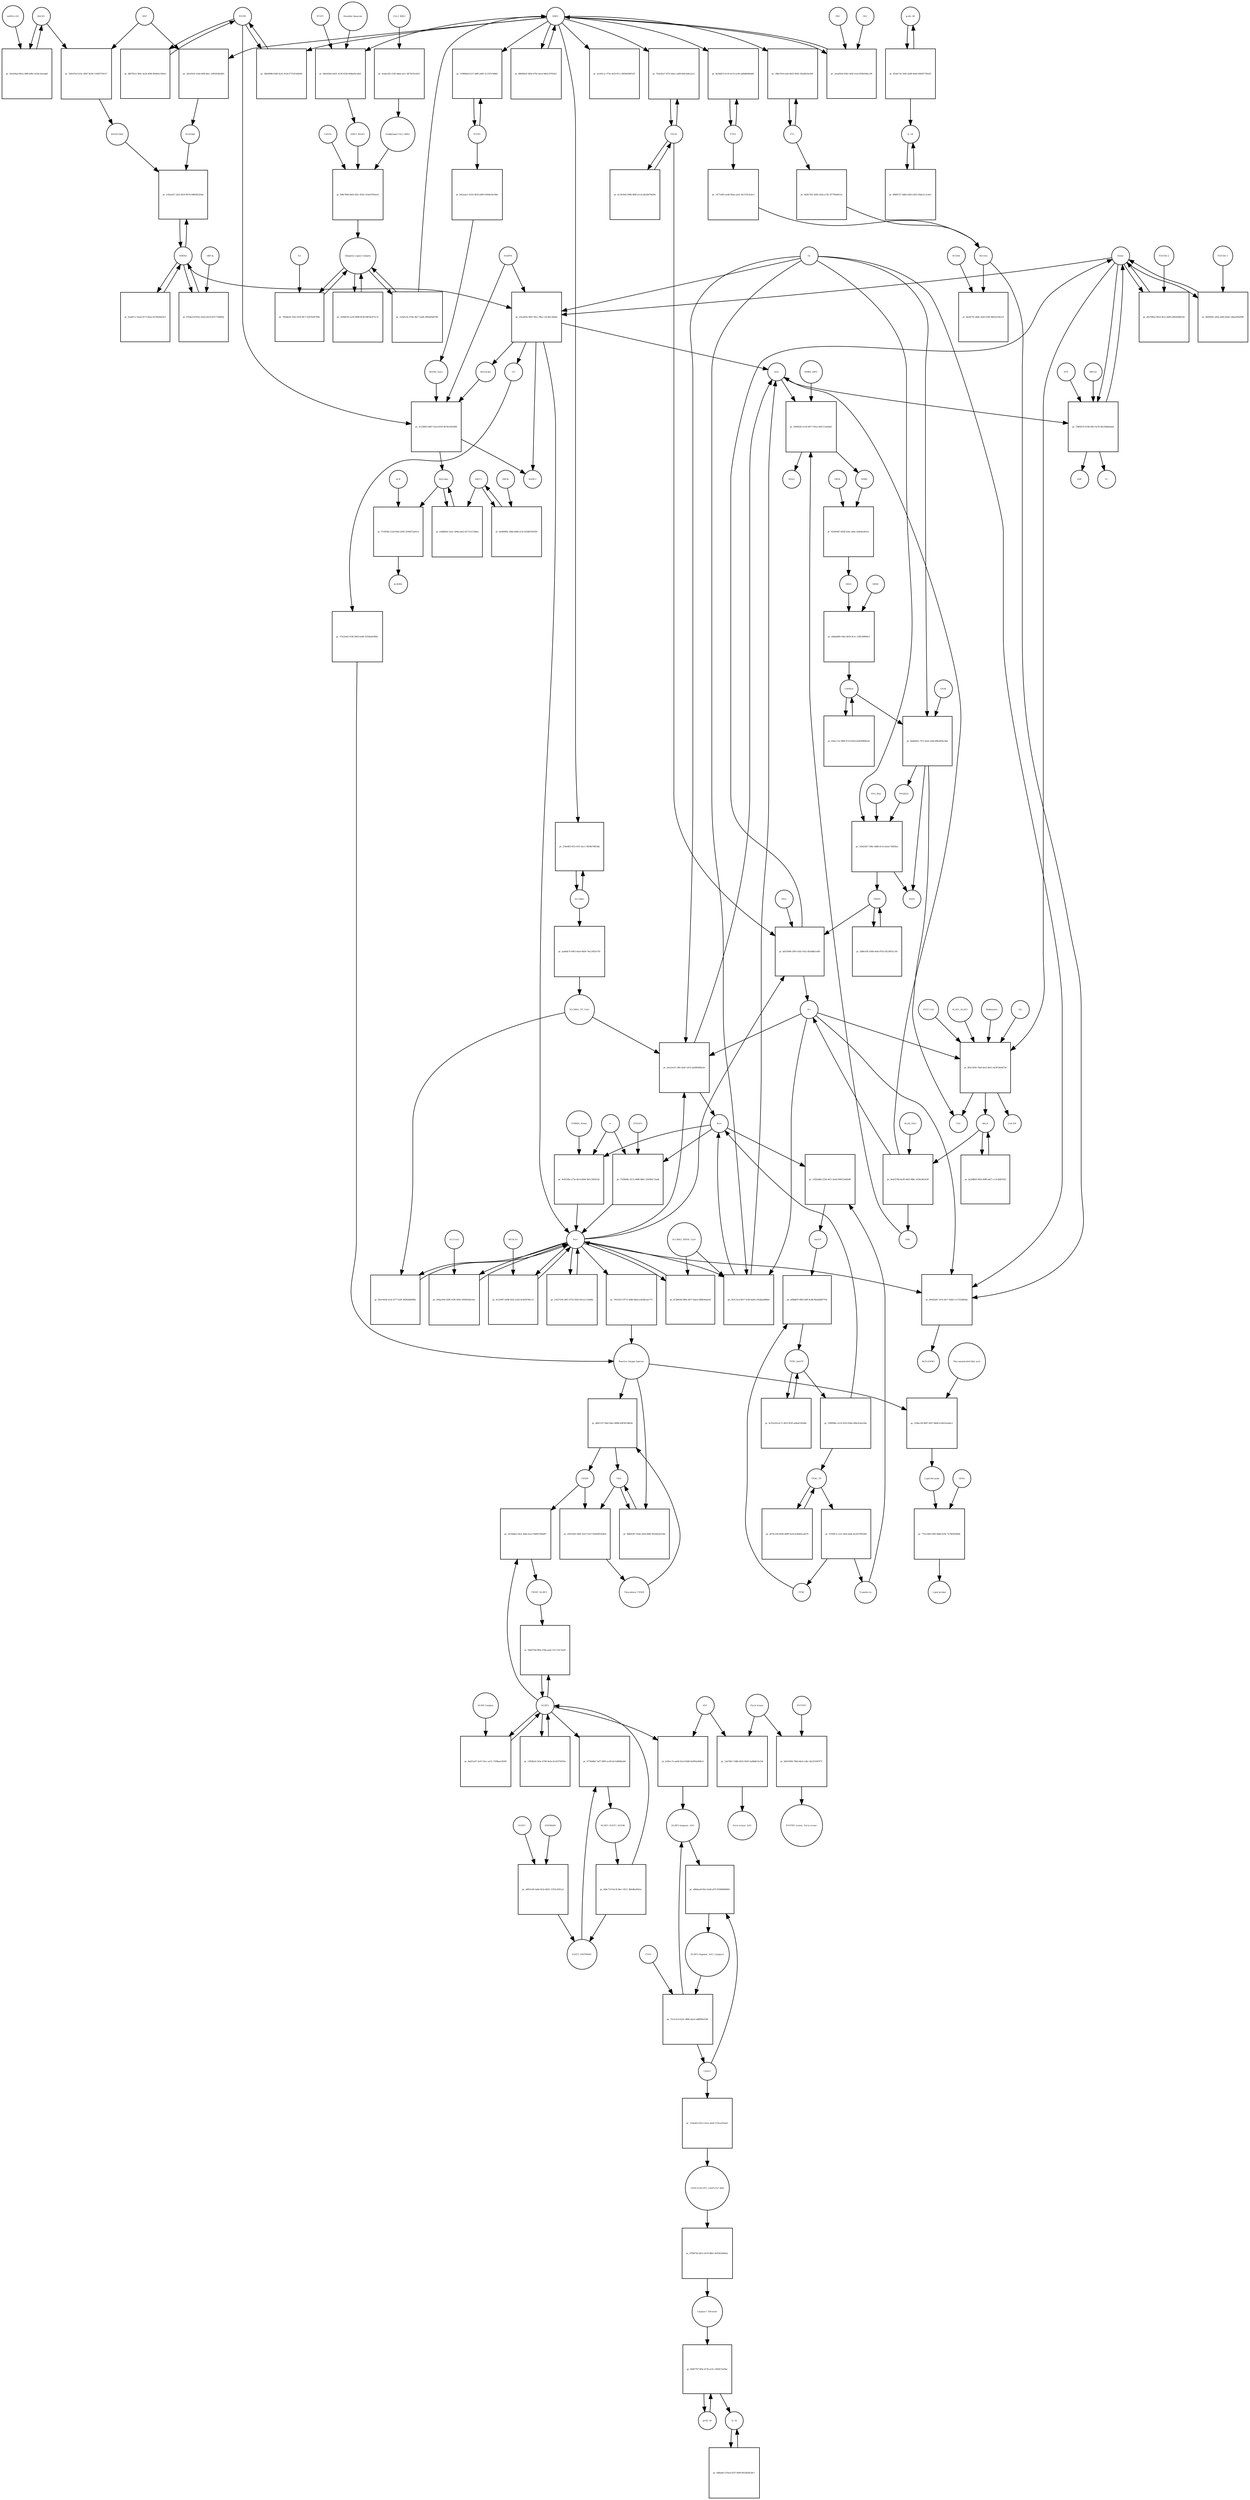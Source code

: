 strict digraph  {
Heme [annotation="urn_miriam_obo.chebi_CHEBI%3A30413", bipartite=0, cls="simple chemical", fontsize=4, label=Heme, shape=circle];
"pr_e5a2fe6a-9947-40cc-96ac-c6c401cdfdeb" [annotation="", bipartite=1, cls=process, fontsize=4, label="pr_e5a2fe6a-9947-40cc-96ac-c6c401cdfdeb", shape=square];
Biliverdin [annotation="urn_miriam_obo.chebi_CHEBI%3A17033", bipartite=0, cls="simple chemical", fontsize=4, label=Biliverdin, shape=circle];
HMOX1 [annotation="", bipartite=0, cls=macromolecule, fontsize=4, label=HMOX1, shape=circle];
O2 [annotation="urn_miriam_obo.chebi_CHEBI%3A15379", bipartite=0, cls="simple chemical", fontsize=4, label=O2, shape=circle];
NADPH [annotation="urn_miriam_obo.chebi_CHEBI%3A16474", bipartite=0, cls="simple chemical", fontsize=4, label=NADPH, shape=circle];
H2O [annotation="urn_miriam_obo.chebi_CHEBI%3A15377", bipartite=0, cls="simple chemical", fontsize=4, label=H2O, shape=circle];
"Fe2+" [annotation="urn_miriam_obo.chebi_CHEBI%3A29033", bipartite=0, cls="simple chemical", fontsize=4, label="Fe2+", shape=circle];
"NADP+" [annotation="urn_miriam_obo.chebi_CHEBI%3A18009", bipartite=0, cls="simple chemical", fontsize=4, label="NADP+", shape=circle];
CO [annotation="urn_miriam_obo.chebi_CHEBI%3A17245", bipartite=0, cls="simple chemical", fontsize=4, label=CO, shape=circle];
"pr_d5e7982a-49c6-4fce-ab90-e84e449fdc05" [annotation="", bipartite=1, cls=process, fontsize=4, label="pr_d5e7982a-49c6-4fce-ab90-e84e449fdc05", shape=square];
"FLVCR1-2" [annotation=urn_miriam_uniprot_Q9Y5Y0, bipartite=0, cls=macromolecule, fontsize=4, label="FLVCR1-2", shape=circle];
"pr_5ce3f803-0b67-43cb-833f-d67de3505d09" [annotation="", bipartite=1, cls=process, fontsize=4, label="pr_5ce3f803-0b67-43cb-833f-d67de3505d09", shape=square];
Bilirubin [annotation="urn_miriam_obo.chebi_CHEBI%3A16990", bipartite=0, cls="simple chemical", fontsize=4, label=Bilirubin, shape=circle];
BLVRB [annotation=urn_miriam_uniprot_P30043, bipartite=0, cls=macromolecule, fontsize=4, label=BLVRB, shape=circle];
"BLVRA_Zn2+" [annotation="urn_miriam_obo.chebi_CHEBI%3A29805|urn_miriam_uniprot_P53004", bipartite=0, cls=complex, fontsize=4, label="BLVRA_Zn2+", shape=circle];
"pr_b3bb664c-6e2c-494b-a6e2-8277a51148ad" [annotation="", bipartite=1, cls=process, fontsize=4, label="pr_b3bb664c-6e2c-494b-a6e2-8277a51148ad", shape=square];
ABCC1 [annotation="", bipartite=0, cls=macromolecule, fontsize=4, label=ABCC1, shape=circle];
"pr_f7c0f56b-122d-49af-a993-529d472e65cd" [annotation="", bipartite=1, cls=process, fontsize=4, label="pr_f7c0f56b-122d-49af-a993-529d472e65cd", shape=square];
ALB [annotation=urn_miriam_uniprot_P02768, bipartite=0, cls=macromolecule, fontsize=4, label=ALB, shape=circle];
"ALB/BIL" [annotation="urn_miriam_uniprot_P02768|urn_miriam_obo.chebi_CHEBI%3A16990", bipartite=0, cls=complex, fontsize=4, label="ALB/BIL", shape=circle];
NRF2 [annotation="", bipartite=0, cls=macromolecule, fontsize=4, label=NRF2, shape=circle];
"pr_3dcd1fe9-1e9d-469f-9dcc-2093454fe483" [annotation="", bipartite=1, cls=process, fontsize=4, label="pr_3dcd1fe9-1e9d-469f-9dcc-2093454fe483", shape=square];
MAF [annotation=urn_miriam_uniprot_O75444, bipartite=0, cls=macromolecule, fontsize=4, label=MAF, shape=circle];
"Nrf2/Maf" [annotation="", bipartite=0, cls=complex, fontsize=4, label="Nrf2/Maf", shape=circle];
"pr_7a6547a6-a52c-4847-8c90-114f957547e7" [annotation="", bipartite=1, cls=process, fontsize=4, label="pr_7a6547a6-a52c-4847-8c90-114f957547e7", shape=square];
BACH1 [annotation=urn_miriam_uniprot_O14867, bipartite=0, cls=macromolecule, fontsize=4, label=BACH1, shape=circle];
"BACH1/Maf" [annotation="", bipartite=0, cls=complex, fontsize=4, label="BACH1/Maf", shape=circle];
"pr_50cb26ad-801a-49f6-b9fe-4234c5aeaab8" [annotation="", bipartite=1, cls=process, fontsize=4, label="pr_50cb26ad-801a-49f6-b9fe-4234c5aeaab8", shape=square];
"miRNA-155" [annotation=urn_miriam_ncbigene_406947, bipartite=0, cls="nucleic acid feature", fontsize=4, label="miRNA-155", shape=circle];
"pr_e16ee037-2ef3-4419-8974-fd893b52fafe" [annotation="", bipartite=1, cls=process, fontsize=4, label="pr_e16ee037-2ef3-4419-8974-fd893b52fafe", shape=square];
PRIN9 [annotation="urn_miriam_obo.chebi_CHEBI%3A15430", bipartite=0, cls="simple chemical", fontsize=4, label=PRIN9, shape=circle];
"pr_bd1f3d9b-2093-42d1-81fa-df24dbb1a4f0" [annotation="", bipartite=1, cls=process, fontsize=4, label="pr_bd1f3d9b-2093-42d1-81fa-df24dbb1a4f0", shape=square];
FECH [annotation=urn_miriam_uniprot_P22830, bipartite=0, cls=macromolecule, fontsize=4, label=FECH, shape=circle];
"Pb2+" [annotation="urn_miriam_obo.chebi_CHEBI%3A27889", bipartite=0, cls="simple chemical", fontsize=4, label="Pb2+", shape=circle];
"H+" [annotation="urn_miriam_obo.chebi_CHEBI%3A15378", bipartite=0, cls="simple chemical", fontsize=4, label="H+", shape=circle];
"SUCC-CoA" [annotation="urn_miriam_obo.chebi_CHEBI%3A57292", bipartite=0, cls="simple chemical", fontsize=4, label="SUCC-CoA", shape=circle];
"pr_802c5450-70a8-4ee5-bb11-de307dedd75d" [annotation="", bipartite=1, cls=process, fontsize=4, label="pr_802c5450-70a8-4ee5-bb11-de307dedd75d", shape=square];
dALA [annotation="urn_miriam_obo.chebi_CHEBI%3A356416", bipartite=0, cls="simple chemical", fontsize=4, label=dALA, shape=circle];
ALAS1_ALAS2 [annotation="urn_miriam_uniprot_P13196|urn_miriam_uniprot_P22557", bipartite=0, cls=complex, fontsize=4, label=ALAS1_ALAS2, shape=circle];
Panhematin [annotation="urn_miriam_obo.chebi_CHEBI%3A50385", bipartite=0, cls="simple chemical", fontsize=4, label=Panhematin, shape=circle];
Gly [annotation="urn_miriam_obo.chebi_CHEBI%3A57305", bipartite=0, cls="simple chemical", fontsize=4, label=Gly, shape=circle];
"CoA-SH" [annotation="urn_miriam_obo.chebi_CHEBI%3A15346", bipartite=0, cls="simple chemical", fontsize=4, label="CoA-SH", shape=circle];
CO2 [annotation="urn_miriam_obo.chebi_CHEBI%3A16526", bipartite=0, cls="simple chemical", fontsize=4, label=CO2, shape=circle];
"pr_68ed320e-b431-4139-923d-f446ef0ca6e5" [annotation="", bipartite=1, cls=process, fontsize=4, label="pr_68ed320e-b431-4139-923d-f446ef0ca6e5", shape=square];
KEAP1 [annotation=urn_miriam_uniprot_Q14145, bipartite=0, cls=macromolecule, fontsize=4, label=KEAP1, shape=circle];
NRF2_KEAP1 [annotation="urn_miriam_uniprot_Q14145|urn_miriam_uniprot_Q16236", bipartite=0, cls=complex, fontsize=4, label=NRF2_KEAP1, shape=circle];
"Dimethly fumarate" [annotation="urn_miriam_obo.chebi_CHEBI%3A76004", bipartite=0, cls="simple chemical", fontsize=4, label="Dimethly fumarate", shape=circle];
"Ubiquitin Ligase Complex" [annotation="urn_miriam_uniprot_Q14145|urn_miriam_uniprot_Q15843|urn_miriam_uniprot_Q13618|urn_miriam_uniprot_P62877|urn_miriam_uniprot_Q16236|urn_miriam_uniprot_P0CG48|urn_miriam_pubmed_19940261|urn_miriam_interpro_IPR000608", bipartite=0, cls=complex, fontsize=4, label="Ubiquitin Ligase Complex", shape=circle];
"pr_393bb765-acf9-4698-8238-fd878c873c7e" [annotation="", bipartite=1, cls=process, fontsize=4, label="pr_393bb765-acf9-4698-8238-fd878c873c7e", shape=square];
"pr_6e42578d-6a38-4402-98bc-ef24e38cfa59" [annotation="", bipartite=1, cls=process, fontsize=4, label="pr_6e42578d-6a38-4402-98bc-ef24e38cfa59", shape=square];
PBG [annotation="urn_miriam_obo.chebi_CHEBI%3A58126", bipartite=0, cls="simple chemical", fontsize=4, label=PBG, shape=circle];
"ALAD_Zn2+" [annotation="urn_miriam_uniprot_P13716|urn_miriam_obo.chebi_CHEBI%3A29105", bipartite=0, cls=complex, fontsize=4, label="ALAD_Zn2+", shape=circle];
"pr_35f602d5-a120-4677-941a-0a91114e4da5" [annotation="", bipartite=1, cls=process, fontsize=4, label="pr_35f602d5-a120-4677-941a-0a91114e4da5", shape=square];
HMBL [annotation="urn_miriam_obo.chebi_CHEBI%3A57845", bipartite=0, cls="simple chemical", fontsize=4, label=HMBL, shape=circle];
HMBS_DIPY [annotation="urn_miriam_obo.chebi_CHEBI%3A36319|urn_miriam_uniprot_P08397", bipartite=0, cls=complex, fontsize=4, label=HMBS_DIPY, shape=circle];
"NH4+" [annotation="urn_miriam_obo.chebi_CHEBI%3A28938", bipartite=0, cls="simple chemical", fontsize=4, label="NH4+", shape=circle];
"pr_022844d7-b83b-424c-abbc-fa06afa45e2c" [annotation="", bipartite=1, cls=process, fontsize=4, label="pr_022844d7-b83b-424c-abbc-fa06afa45e2c", shape=square];
URO3 [annotation="urn_miriam_obo.chebi_CHEBI%3A15437", bipartite=0, cls="simple chemical", fontsize=4, label=URO3, shape=circle];
UROS [annotation=urn_miriam_uniprot_P10746, bipartite=0, cls=macromolecule, fontsize=4, label=UROS, shape=circle];
"pr_a8dadd99-c60a-4618-9c2c-1285189600c1" [annotation="", bipartite=1, cls=process, fontsize=4, label="pr_a8dadd99-c60a-4618-9c2c-1285189600c1", shape=square];
COPRO3 [annotation="urn_miriam_obo.chebi_CHEBI%3A15439", bipartite=0, cls="simple chemical", fontsize=4, label=COPRO3, shape=circle];
UROD [annotation=urn_miriam_uniprot_P06132, bipartite=0, cls=macromolecule, fontsize=4, label=UROD, shape=circle];
"pr_0adb49ac-7f12-4e5f-a3d4-d0824f0ac8da" [annotation="", bipartite=1, cls=process, fontsize=4, label="pr_0adb49ac-7f12-4e5f-a3d4-d0824f0ac8da", shape=square];
PPGEN9 [annotation="urn_miriam_obo.chebi_CHEBI%3A15435", bipartite=0, cls="simple chemical", fontsize=4, label=PPGEN9, shape=circle];
CPOX [annotation=urn_miriam_uniprot_P36551, bipartite=0, cls=macromolecule, fontsize=4, label=CPOX, shape=circle];
H2O2 [annotation="urn_miriam_obo.chebi_CHEBI%3A16240", bipartite=0, cls="simple chemical", fontsize=4, label=H2O2, shape=circle];
"pr_31bd32b7-34bc-4d6b-9ce5-ba5ec7b856a5" [annotation="", bipartite=1, cls=process, fontsize=4, label="pr_31bd32b7-34bc-4d6b-9ce5-ba5ec7b856a5", shape=square];
PPO_FAD [annotation="urn_miriam_obo.chebi_CHEBI%3A16238|urn_miriam_uniprot_P50336", bipartite=0, cls=complex, fontsize=4, label=PPO_FAD, shape=circle];
"pr_8864963f-285b-479e-a6cd-4662c9793d11" [annotation="", bipartite=1, cls=process, fontsize=4, label="pr_8864963f-285b-479e-a6cd-4662c9793d11", shape=square];
"pr_be2d8fd3-9fe8-4089-b427-cc312b601f2f" [annotation="", bipartite=1, cls="uncertain process", fontsize=4, label="pr_be2d8fd3-9fe8-4089-b427-cc312b601f2f", shape=square];
"pr_b2bcc11e-9bf9-471d-82e9-6e494988423e" [annotation="", bipartite=1, cls="uncertain process", fontsize=4, label="pr_b2bcc11e-9bf9-471d-82e9-6e494988423e", shape=square];
"pr_3846c85f-0368-4e9e-87b2-fd129f52c185" [annotation="", bipartite=1, cls="uncertain process", fontsize=4, label="pr_3846c85f-0368-4e9e-87b2-fd129f52c185", shape=square];
"Poly-unsaturated fatty acid" [annotation="urn_miriam_obo.chebi_CHEBI%3A26208", bipartite=0, cls="simple chemical", fontsize=4, label="Poly-unsaturated fatty acid", shape=circle];
"pr_314bcc8f-0b97-4957-8b06-e32d31eedec2" [annotation="", bipartite=1, cls=process, fontsize=4, label="pr_314bcc8f-0b97-4957-8b06-e32d31eedec2", shape=square];
"Lipid Peroxide" [annotation="urn_miriam_obo.chebi_CHEBI%3A61051", bipartite=0, cls="simple chemical", fontsize=4, label="Lipid Peroxide", shape=circle];
"Reactive Oxygen Species" [annotation="urn_miriam_obo.chebi_CHEBI%3A26523", bipartite=0, cls="simple chemical", fontsize=4, label="Reactive Oxygen Species", shape=circle];
"pr_00e65a87-197a-4fc7-92b0-11172536b5ba" [annotation="", bipartite=1, cls=process, fontsize=4, label="pr_00e65a87-197a-4fc7-92b0-11172536b5ba", shape=square];
"Fe(3+)O(OH)" [annotation="urn_miriam_obo.chebi_CHEBI%3A78619", bipartite=0, cls="simple chemical", fontsize=4, label="Fe(3+)O(OH)", shape=circle];
Ferritin [annotation=urn_miriam_uniprot_P02794, bipartite=0, cls=complex, fontsize=4, label=Ferritin, shape=circle];
"pr_60ce563d-a13e-4777-b1ff-465826d9df0a" [annotation="", bipartite=1, cls=process, fontsize=4, label="pr_60ce563d-a13e-4777-b1ff-465826d9df0a", shape=square];
"SLC40A1_CP_Cu2+" [annotation="urn_miriam_uniprot_P00450|urn_miriam_uniprot_Q9NP59|urn_miriam_obo.chebi_CHEBI%3A29036", bipartite=0, cls=complex, fontsize=4, label="SLC40A1_CP_Cu2+", shape=circle];
"pr_ebca5e31-19fe-4a81-a915-da58f0d4bc6e" [annotation="", bipartite=1, cls=process, fontsize=4, label="pr_ebca5e31-19fe-4a81-a915-da58f0d4bc6e", shape=square];
"Fe3+" [annotation="urn_miriam_obo.chebi_CHEBI%3A29034", bipartite=0, cls="simple chemical", fontsize=4, label="Fe3+", shape=circle];
SLC40A1 [annotation=urn_miriam_ncbigene_30061, bipartite=0, cls="nucleic acid feature", fontsize=4, label=SLC40A1, shape=circle];
"pr_254e6ff2-ff23-41f1-bec1-9454b74f63dd" [annotation="", bipartite=1, cls=process, fontsize=4, label="pr_254e6ff2-ff23-41f1-bec1-9454b74f63dd", shape=square];
FTH1 [annotation=urn_miriam_ncbigene_2495, bipartite=0, cls="nucleic acid feature", fontsize=4, label=FTH1, shape=circle];
"pr_8a584f22-b116-4c53-ac84-a46b8b48ab85" [annotation="", bipartite=1, cls=process, fontsize=4, label="pr_8a584f22-b116-4c53-ac84-a46b8b48ab85", shape=square];
FTL [annotation=urn_miriam_ncbigene_2512, bipartite=0, cls="nucleic acid feature", fontsize=4, label=FTL, shape=circle];
"pr_39be7fe6-eebf-4b25-8382-50ad5b1bcd01" [annotation="", bipartite=1, cls=process, fontsize=4, label="pr_39be7fe6-eebf-4b25-8382-50ad5b1bcd01", shape=square];
"pr_1477e405-ae46-40aa-aa41-9e1376c4cbc3" [annotation="", bipartite=1, cls=process, fontsize=4, label="pr_1477e405-ae46-40aa-aa41-9e1376c4cbc3", shape=square];
"pr_6b5b7391-d285-41ba-a7d2-2f7709af613a" [annotation="", bipartite=1, cls=process, fontsize=4, label="pr_6b5b7391-d285-41ba-a7d2-2f7709af613a", shape=square];
"pr_7b5e42e7-8755-4da1-a268-b0fe3a8ca2c5" [annotation="", bipartite=1, cls=process, fontsize=4, label="pr_7b5e42e7-8755-4da1-a268-b0fe3a8ca2c5", shape=square];
"pr_6c19c9e8-5086-486f-a1cd-a8e3b070d2f4" [annotation="", bipartite=1, cls=process, fontsize=4, label="pr_6c19c9e8-5086-486f-a1cd-a8e3b070d2f4", shape=square];
"pr_feadf11c-0aad-4173-9aea-0e70b3def3e3" [annotation="", bipartite=1, cls=process, fontsize=4, label="pr_feadf11c-0aad-4173-9aea-0e70b3def3e3", shape=square];
BLVRA [annotation=urn_miriam_ncbigene_644, bipartite=0, cls="nucleic acid feature", fontsize=4, label=BLVRA, shape=circle];
"pr_319f86a8-b127-4d9f-a805-2113f7e54862" [annotation="", bipartite=1, cls=process, fontsize=4, label="pr_319f86a8-b127-4d9f-a805-2113f7e54862", shape=square];
"pr_3f6a6998-6366-4cd1-91e6-f737d15d0e40" [annotation="", bipartite=1, cls=process, fontsize=4, label="pr_3f6a6998-6366-4cd1-91e6-f737d15d0e40", shape=square];
"pr_d897f2e3-5b9c-4e24-838f-f964b5c59eed" [annotation="", bipartite=1, cls=process, fontsize=4, label="pr_d897f2e3-5b9c-4e24-838f-f964b5c59eed", shape=square];
"pr_b02aaac1-6516-4633-b0f9-03944c9e188e" [annotation="", bipartite=1, cls=process, fontsize=4, label="pr_b02aaac1-6516-4633-b0f9-03944c9e188e", shape=square];
"pr_aabdde7f-6463-4ee4-8d58-74a12855e705" [annotation="", bipartite=1, cls=process, fontsize=4, label="pr_aabdde7f-6463-4ee4-8d58-74a12855e705", shape=square];
"pr_bb35f75c-b68c-4a65-b3f0-98a0523dce1f" [annotation="", bipartite=1, cls=process, fontsize=4, label="pr_bb35f75c-b68c-4a65-b3f0-98a0523dce1f", shape=square];
NCOA4 [annotation=urn_miriam_uniprot_Q13772, bipartite=0, cls=macromolecule, fontsize=4, label=NCOA4, shape=circle];
"pr_9c831f6a-a75a-4fc4-b694-5bf1138201d5" [annotation="", bipartite=1, cls=process, fontsize=4, label="pr_9c831f6a-a75a-4fc4-b694-5bf1138201d5", shape=square];
CYBRD1_Heme [annotation="urn_miriam_uniprot_Q53TN4|urn_miriam_obo.chebi_CHEBI%3A30413", bipartite=0, cls=complex, fontsize=4, label=CYBRD1_Heme, shape=circle];
"e-" [annotation="urn_miriam_obo.chebi_CHEBI%3A10545", bipartite=0, cls="simple chemical", fontsize=4, label="e-", shape=circle];
"pr_604ac60e-429f-4190-929a-59500503e5e5" [annotation="", bipartite=1, cls=process, fontsize=4, label="pr_604ac60e-429f-4190-929a-59500503e5e5", shape=square];
SLC11A2 [annotation=urn_miriam_uniprot_P49281, bipartite=0, cls=macromolecule, fontsize=4, label=SLC11A2, shape=circle];
"pr_770cc8d4-9385-4bb6-b19e-7a7b02f54b84" [annotation="", bipartite=1, cls=process, fontsize=4, label="pr_770cc8d4-9385-4bb6-b19e-7a7b02f54b84", shape=square];
"Lipid alcohol" [annotation="urn_miriam_obo.chebi_CHEBI%3A24026", bipartite=0, cls="simple chemical", fontsize=4, label="Lipid alcohol", shape=circle];
GPX4 [annotation=urn_miriam_uniprot_P36969, bipartite=0, cls=macromolecule, fontsize=4, label=GPX4, shape=circle];
"pr_87b4e218-f01a-4ae4-82c8-ef51719ddf3e" [annotation="", bipartite=1, cls=process, fontsize=4, label="pr_87b4e218-f01a-4ae4-82c8-ef51719ddf3e", shape=square];
ORF3a [annotation="urn_miriam_uniprot_P0DTC3|urn_miriam_taxonomy_2697049", bipartite=0, cls=macromolecule, fontsize=4, label=ORF3a, shape=circle];
"pr_79531b73-877e-4680-9ded-a5438e5ae772" [annotation="", bipartite=1, cls=process, fontsize=4, label="pr_79531b73-877e-4680-9ded-a5438e5ae772", shape=square];
"pr_be46080e-24bb-4dd6-ac5f-d10df0185059" [annotation="", bipartite=1, cls=process, fontsize=4, label="pr_be46080e-24bb-4dd6-ac5f-d10df0185059", shape=square];
ORF9c [annotation=urn_miriam_taxonomy_2697049, bipartite=0, cls=macromolecule, fontsize=4, label=ORF9c, shape=circle];
CUL3_RBX1 [annotation="urn_miriam_uniprot_Q13618|urn_miriam_uniprot_P62877", bipartite=0, cls=complex, fontsize=4, label=CUL3_RBX1, shape=circle];
"pr_9cdacd32-216f-4dab-a2cc-667921b1d1f1" [annotation="", bipartite=1, cls=process, fontsize=4, label="pr_9cdacd32-216f-4dab-a2cc-667921b1d1f1", shape=square];
"Neddylated CUL3_RBX1" [annotation="urn_miriam_uniprot_Q15843|urn_miriam_uniprot_Q13618|urn_miriam_uniprot_P62877", bipartite=0, cls=complex, fontsize=4, label="Neddylated CUL3_RBX1", shape=circle];
"pr_ae245c1c-f73e-4a5f-87cc-8839d54851d7" [annotation="", bipartite=1, cls=process, fontsize=4, label="pr_ae245c1c-f73e-4a5f-87cc-8839d54851d7", shape=square];
"pr_f68e7844-6b43-4d3c-8242-5cb4107beac8" [annotation="", bipartite=1, cls=process, fontsize=4, label="pr_f68e7844-6b43-4d3c-8242-5cb4107beac8", shape=square];
CAND1 [annotation=urn_miriam_uniprot_Q86VP6, bipartite=0, cls=macromolecule, fontsize=4, label=CAND1, shape=circle];
E2 [annotation=urn_miriam_interpro_IPR000608, bipartite=0, cls=macromolecule, fontsize=4, label=E2, shape=circle];
"pr_7fb58ed5-1b52-455f-9fc7-0347fa9f799d" [annotation="", bipartite=1, cls=process, fontsize=4, label="pr_7fb58ed5-1b52-455f-9fc7-0347fa9f799d", shape=square];
"pr_2eea82e6-65b5-4d3f-a1aa-f03fd1bbcc99" [annotation="", bipartite=1, cls=process, fontsize=4, label="pr_2eea82e6-65b5-4d3f-a1aa-f03fd1bbcc99", shape=square];
PKC [annotation="urn_miriam_pubmed_12198130|urn_miriam_interpro_IPR012233", bipartite=0, cls=macromolecule, fontsize=4, label=PKC, shape=circle];
CK2 [annotation="", bipartite=0, cls=macromolecule, fontsize=4, label=CK2, shape=circle];
"pr_46956f9c-a65a-4d45-8ad2-146aaf582698" [annotation="", bipartite=1, cls=process, fontsize=4, label="pr_46956f9c-a65a-4d45-8ad2-146aaf582698", shape=square];
"FLVCR1-1" [annotation=urn_miriam_uniprot_Q9Y5Y0, bipartite=0, cls=macromolecule, fontsize=4, label="FLVCR1-1", shape=circle];
"pr_79bf2b79-4198-44f2-9a7b-4bc83dbbeba8" [annotation="", bipartite=1, cls=process, fontsize=4, label="pr_79bf2b79-4198-44f2-9a7b-4bc83dbbeba8", shape=square];
ABCG2 [annotation=urn_miriam_uniprot_Q9UNQ0, bipartite=0, cls="macromolecule multimer", fontsize=4, label=ABCG2, shape=circle];
ATP [annotation="urn_miriam_obo.chebi_CHEBI%3A30616", bipartite=0, cls="simple chemical", fontsize=4, label=ATP, shape=circle];
Pi [annotation="urn_miriam_obo.chebi_CHEBI%3A18367", bipartite=0, cls="simple chemical", fontsize=4, label=Pi, shape=circle];
ADP [annotation="urn_miriam_obo.chebi_CHEBI%3A456216", bipartite=0, cls="simple chemical", fontsize=4, label=ADP, shape=circle];
"pr_b73bf036-090a-4877-b4e4-f3f8fe40aeb4" [annotation="", bipartite=1, cls=process, fontsize=4, label="pr_b73bf036-090a-4877-b4e4-f3f8fe40aeb4", shape=square];
"SLC40A1_HEPH_Cu2+" [annotation="urn_miriam_uniprot_Q9BQS7|urn_miriam_uniprot_Q9NP59|urn_miriam_obo.chebi_CHEBI%3A28694", bipartite=0, cls=complex, fontsize=4, label="SLC40A1_HEPH_Cu2+", shape=circle];
"pr_3fce72c4-b017-4cf8-9a69-c952baa8806d" [annotation="", bipartite=1, cls=process, fontsize=4, label="pr_3fce72c4-b017-4cf8-9a69-c952baa8806d", shape=square];
"pr_c05b2db8-233b-447c-bafd-f49015a85b98" [annotation="", bipartite=1, cls=process, fontsize=4, label="pr_c05b2db8-233b-447c-bafd-f49015a85b98", shape=square];
Transferrin [annotation=urn_miriam_uniprot_P02787, bipartite=0, cls=macromolecule, fontsize=4, label=Transferrin, shape=circle];
holoTF [annotation="urn_miriam_uniprot_P02787|urn_miriam_obo.chebi_CHEBI%3A29034", bipartite=0, cls=complex, fontsize=4, label=holoTF, shape=circle];
TFRC [annotation=urn_miriam_uniprot_P02786, bipartite=0, cls="macromolecule multimer", fontsize=4, label=TFRC, shape=circle];
"pr_af8b887f-6f69-40ff-8cd8-f8a9a8897794" [annotation="", bipartite=1, cls=process, fontsize=4, label="pr_af8b887f-6f69-40ff-8cd8-f8a9a8897794", shape=square];
TFRC_holoTF [annotation="urn_miriam_uniprot_P02787|urn_miriam_obo.chebi_CHEBI%3A29034|urn_miriam_uniprot_P02786", bipartite=0, cls=complex, fontsize=4, label=TFRC_holoTF, shape=circle];
"pr_4c55cd1b-bc71-4fc0-953f-ae8a6120284c" [annotation="", bipartite=1, cls=process, fontsize=4, label="pr_4c55cd1b-bc71-4fc0-953f-ae8a6120284c", shape=square];
"pr_3299940c-a533-4353-83be-009cd14a226a" [annotation="", bipartite=1, cls=process, fontsize=4, label="pr_3299940c-a533-4353-83be-009cd14a226a", shape=square];
TFRC_TF [annotation="urn_miriam_uniprot_P02787|urn_miriam_uniprot_P02786", bipartite=0, cls=complex, fontsize=4, label=TFRC_TF, shape=circle];
"pr_75296d6c-d17a-4880-8d6c-256380c72ad8" [annotation="", bipartite=1, cls=process, fontsize=4, label="pr_75296d6c-d17a-4880-8d6c-256380c72ad8", shape=square];
STEAP3 [annotation=urn_miriam_uniprot_Q658P3, bipartite=0, cls=macromolecule, fontsize=4, label=STEAP3, shape=circle];
"pr_9c253ff7-de9b-452f-a32d-5e5b39760c13" [annotation="", bipartite=1, cls=process, fontsize=4, label="pr_9c253ff7-de9b-452f-a32d-5e5b39760c13", shape=square];
MCOLN1 [annotation=urn_miriam_uniprot_Q9GZU1, bipartite=0, cls=macromolecule, fontsize=4, label=MCOLN1, shape=circle];
"pr_c0537250-3647-4752-9343-95ca1c53dd0a" [annotation="", bipartite=1, cls=process, fontsize=4, label="pr_c0537250-3647-4752-9343-95ca1c53dd0a", shape=square];
"pr_ab70c104-82d9-4d99-9a2d-b30dd2ca4e79" [annotation="", bipartite=1, cls=process, fontsize=4, label="pr_ab70c104-82d9-4d99-9a2d-b30dd2ca4e79", shape=square];
"pr_51f39fc5-c221-4ef4-ab9a-8a1827905566" [annotation="", bipartite=1, cls=process, fontsize=4, label="pr_51f39fc5-c221-4ef4-ab9a-8a1827905566", shape=square];
"pr_1e3b5c4c-b76a-46c7-ad3b-206ebf56076b" [annotation="", bipartite=1, cls=process, fontsize=4, label="pr_1e3b5c4c-b76a-46c7-ad3b-206ebf56076b", shape=square];
Thioredoxin_TXNIP [annotation="urn_miriam_uniprot_P10599|urn_miriam_uniprot_Q9H3M7", bipartite=0, cls=complex, fontsize=4, label=Thioredoxin_TXNIP, shape=circle];
"pr_b88111f7-f8af-44a1-8688-42ff3b70db34" [annotation="", bipartite=1, cls=process, fontsize=4, label="pr_b88111f7-f8af-44a1-8688-42ff3b70db34", shape=square];
TXNIP [annotation=urn_miriam_uniprot_Q9H3M7, bipartite=0, cls=macromolecule, fontsize=4, label=TXNIP, shape=circle];
TXN [annotation=urn_miriam_uniprot_P10599, bipartite=0, cls=macromolecule, fontsize=4, label=TXN, shape=circle];
NLRP3 [annotation=urn_miriam_uniprot_Q96P20, bipartite=0, cls=macromolecule, fontsize=4, label=NLRP3, shape=circle];
"pr_8ad21a67-5e47-43cc-ae7c-7208aae20581" [annotation="", bipartite=1, cls=process, fontsize=4, label="pr_8ad21a67-5e47-43cc-ae7c-7208aae20581", shape=square];
"Nf-KB Complex" [annotation="urn_miriam_uniprot_P19838|urn_miriam_uniprot_Q04206|urn_miriam_uniprot_Q00653", bipartite=0, cls=complex, fontsize=4, label="Nf-KB Complex", shape=circle];
"pr_13f5db1d-1b5a-479d-9e4a-d1c81f7b935e" [annotation="", bipartite=1, cls=process, fontsize=4, label="pr_13f5db1d-1b5a-479d-9e4a-d1c81f7b935e", shape=square];
"pr_9b8d14f7-024a-42d3-866f-9435de5b15b4" [annotation="", bipartite=1, cls=process, fontsize=4, label="pr_9b8d14f7-024a-42d3-866f-9435de5b15b4", shape=square];
"pr_e9552e81-6601-4cb7-b327-65a8565294a4" [annotation="", bipartite=1, cls=process, fontsize=4, label="pr_e9552e81-6601-4cb7-b327-65a8565294a4", shape=square];
HSP90AB1 [annotation=urn_miriam_uniprot_P08238, bipartite=0, cls=macromolecule, fontsize=4, label=HSP90AB1, shape=circle];
"pr_a8f01e58-3ab0-423a-8d31-11f52c6051a2" [annotation="", bipartite=1, cls=process, fontsize=4, label="pr_a8f01e58-3ab0-423a-8d31-11f52c6051a2", shape=square];
SUGT1 [annotation=urn_miriam_uniprot_Q9Y2Z0, bipartite=0, cls=macromolecule, fontsize=4, label=SUGT1, shape=circle];
SUGT1_HSP90AB1 [annotation="urn_miriam_uniprot_P08238|urn_miriam_uniprot_Q9Y2Z0", bipartite=0, cls=complex, fontsize=4, label=SUGT1_HSP90AB1, shape=circle];
"pr_677b0db4-7a07-4903-ac49-6a7a08482a8d" [annotation="", bipartite=1, cls=process, fontsize=4, label="pr_677b0db4-7a07-4903-ac49-6a7a08482a8d", shape=square];
NLRP3_SUGT1_HSP90 [annotation="urn_miriam_uniprot_P08238|urn_miriam_uniprot_Q96P20|urn_miriam_uniprot_Q9Y2Z0", bipartite=0, cls=complex, fontsize=4, label=NLRP3_SUGT1_HSP90, shape=circle];
"pr_eb7abda2-d3e1-4b4a-bca5-f0d94749a667" [annotation="", bipartite=1, cls=process, fontsize=4, label="pr_eb7abda2-d3e1-4b4a-bca5-f0d94749a667", shape=square];
TXNIP_NLRP3 [annotation="urn_miriam_uniprot_Q9H3M7|urn_miriam_uniprot_Q96P20", bipartite=0, cls=complex, fontsize=4, label=TXNIP_NLRP3, shape=circle];
"pr_fe60cc7e-aeb8-45cd-83d6-9e0f62a80bc4" [annotation="", bipartite=1, cls=process, fontsize=4, label="pr_fe60cc7e-aeb8-45cd-83d6-9e0f62a80bc4", shape=square];
ASC [annotation=urn_miriam_uniprot_Q9ULZ3, bipartite=0, cls=macromolecule, fontsize=4, label=ASC, shape=circle];
"NLRP3 oligomer_ASC" [annotation="urn_miriam_uniprot_Q9ULZ3|urn_miriam_obo.chebi_CHEBI%3A36080", bipartite=0, cls=complex, fontsize=4, label="NLRP3 oligomer_ASC", shape=circle];
"pr_a9fdaea8-f0e3-4afd-af7f-f539d0848d93" [annotation="", bipartite=1, cls=process, fontsize=4, label="pr_a9fdaea8-f0e3-4afd-af7f-f539d0848d93", shape=square];
CASP1 [annotation=urn_miriam_uniprot_P29466, bipartite=0, cls=macromolecule, fontsize=4, label=CASP1, shape=circle];
"NLRP3 oligomer_ASC_Caspase1" [annotation="urn_miriam_uniprot_P29466|urn_miriam_uniprot_Q9ULZ3", bipartite=0, cls=complex, fontsize=4, label="NLRP3 oligomer_ASC_Caspase1", shape=circle];
"pr_1ab768c7-fd6b-4432-9b30-2ad8db15e22d" [annotation="", bipartite=1, cls=process, fontsize=4, label="pr_1ab768c7-fd6b-4432-9b30-2ad8db15e22d", shape=square];
"Pyrin trimer" [annotation=urn_miriam_uniprot_O15553, bipartite=0, cls=complex, fontsize=4, label="Pyrin trimer", shape=circle];
"Pyrin trimer_ASC" [annotation="urn_miriam_uniprot_O15553|urn_miriam_uniprot_Q9ULZ3", bipartite=0, cls=complex, fontsize=4, label="Pyrin trimer_ASC", shape=circle];
"pr_b8410496-780d-4dc6-a26c-d2e353567f71" [annotation="", bipartite=1, cls=process, fontsize=4, label="pr_b8410496-780d-4dc6-a26c-d2e353567f71", shape=square];
PSTPIP1 [annotation=urn_miriam_uniprot_O43586, bipartite=0, cls="macromolecule multimer", fontsize=4, label=PSTPIP1, shape=circle];
"PSTPIP1 trimer_Pyrin trimer" [annotation="urn_miriam_uniprot_O15553|urn_miriam_uniprot_O43586", bipartite=0, cls=complex, fontsize=4, label="PSTPIP1 trimer_Pyrin trimer", shape=circle];
"pr_7513c5c6-622c-488e-8acd-ad8f900cf28c" [annotation="", bipartite=1, cls=process, fontsize=4, label="pr_7513c5c6-622c-488e-8acd-ad8f900cf28c", shape=square];
CTSG [annotation=urn_miriam_uniprot_P08311, bipartite=0, cls=macromolecule, fontsize=4, label=CTSG, shape=circle];
"pr_110aafe5-95c2-43ce-a634-272fce161ba3" [annotation="", bipartite=1, cls=process, fontsize=4, label="pr_110aafe5-95c2-43ce-a634-272fce161ba3", shape=square];
"CASP1(120-197)_CASP1(317-404)" [annotation=urn_miriam_uniprot_P29466, bipartite=0, cls=complex, fontsize=4, label="CASP1(120-197)_CASP1(317-404)", shape=circle];
"pr_97f08726-d412-437d-96b1-4933b1b94da1" [annotation="", bipartite=1, cls=process, fontsize=4, label="pr_97f08726-d412-437d-96b1-4933b1b94da1", shape=square];
"Caspase-1 Tetramer" [annotation=urn_miriam_uniprot_P29466, bipartite=0, cls="complex multimer", fontsize=4, label="Caspase-1 Tetramer", shape=circle];
"proIL-1B" [annotation=urn_miriam_uniprot_P01584, bipartite=0, cls=macromolecule, fontsize=4, label="proIL-1B", shape=circle];
"pr_0f1de7c8-1b05-4a69-9eb6-90839779eaf2" [annotation="", bipartite=1, cls=process, fontsize=4, label="pr_0f1de7c8-1b05-4a69-9eb6-90839779eaf2", shape=square];
"IL-1B" [annotation=urn_miriam_uniprot_P01584, bipartite=0, cls=macromolecule, fontsize=4, label="IL-1B", shape=circle];
"pr_df886727-4db8-45d3-a365-93ba21c2c6e3" [annotation="", bipartite=1, cls="omitted process", fontsize=4, label="pr_df886727-4db8-45d3-a365-93ba21c2c6e3", shape=square];
"pr_004f37bd-f80e-47bb-aa6c-07c11417a05f" [annotation="", bipartite=1, cls=process, fontsize=4, label="pr_004f37bd-f80e-47bb-aa6c-07c11417a05f", shape=square];
"proIL-18" [annotation=urn_miriam_uniprot_Q14116, bipartite=0, cls=macromolecule, fontsize=4, label="proIL-18", shape=circle];
"pr_fb097767-ff6e-4176-ac0c-1963b72ef9ac" [annotation="", bipartite=1, cls=process, fontsize=4, label="pr_fb097767-ff6e-4176-ac0c-1963b72ef9ac", shape=square];
"IL-18" [annotation=urn_miriam_uniprot_Q14116, bipartite=0, cls=macromolecule, fontsize=4, label="IL-18", shape=circle];
"pr_6d8a44c3-05e4-4337-bf96-9023b58230c7" [annotation="", bipartite=1, cls="omitted process", fontsize=4, label="pr_6d8a44c3-05e4-4337-bf96-9023b58230c7", shape=square];
"pr_57e22e42-918f-4943-b3d9-3255ba45900c" [annotation="", bipartite=1, cls=process, fontsize=4, label="pr_57e22e42-918f-4943-b3d9-3255ba45900c", shape=square];
"pr_4d4c77c9-bc3f-4bcc-9511-3bfe8be65b1a" [annotation="", bipartite=1, cls=process, fontsize=4, label="pr_4d4c77c9-bc3f-4bcc-9511-3bfe8be65b1a", shape=square];
Heme -> "pr_e5a2fe6a-9947-40cc-96ac-c6c401cdfdeb"  [annotation="", interaction_type=consumption];
Heme -> "pr_d5e7982a-49c6-4fce-ab90-e84e449fdc05"  [annotation="", interaction_type=consumption];
Heme -> "pr_802c5450-70a8-4ee5-bb11-de307dedd75d"  [annotation=urn_miriam_pubmed_25446301, interaction_type=inhibition];
Heme -> "pr_46956f9c-a65a-4d45-8ad2-146aaf582698"  [annotation="", interaction_type=consumption];
Heme -> "pr_79bf2b79-4198-44f2-9a7b-4bc83dbbeba8"  [annotation="", interaction_type=consumption];
"pr_e5a2fe6a-9947-40cc-96ac-c6c401cdfdeb" -> Biliverdin  [annotation="", interaction_type=production];
"pr_e5a2fe6a-9947-40cc-96ac-c6c401cdfdeb" -> H2O  [annotation="", interaction_type=production];
"pr_e5a2fe6a-9947-40cc-96ac-c6c401cdfdeb" -> "Fe2+"  [annotation="", interaction_type=production];
"pr_e5a2fe6a-9947-40cc-96ac-c6c401cdfdeb" -> "NADP+"  [annotation="", interaction_type=production];
"pr_e5a2fe6a-9947-40cc-96ac-c6c401cdfdeb" -> CO  [annotation="", interaction_type=production];
Biliverdin -> "pr_5ce3f803-0b67-43cb-833f-d67de3505d09"  [annotation="", interaction_type=consumption];
HMOX1 -> "pr_e5a2fe6a-9947-40cc-96ac-c6c401cdfdeb"  [annotation="", interaction_type=catalysis];
HMOX1 -> "pr_e16ee037-2ef3-4419-8974-fd893b52fafe"  [annotation="", interaction_type=consumption];
HMOX1 -> "pr_feadf11c-0aad-4173-9aea-0e70b3def3e3"  [annotation="", interaction_type=consumption];
HMOX1 -> "pr_87b4e218-f01a-4ae4-82c8-ef51719ddf3e"  [annotation="", interaction_type=consumption];
O2 -> "pr_e5a2fe6a-9947-40cc-96ac-c6c401cdfdeb"  [annotation="", interaction_type=consumption];
O2 -> "pr_0adb49ac-7f12-4e5f-a3d4-d0824f0ac8da"  [annotation="", interaction_type=consumption];
O2 -> "pr_31bd32b7-34bc-4d6b-9ce5-ba5ec7b856a5"  [annotation="", interaction_type=consumption];
O2 -> "pr_00e65a87-197a-4fc7-92b0-11172536b5ba"  [annotation="", interaction_type=consumption];
O2 -> "pr_ebca5e31-19fe-4a81-a915-da58f0d4bc6e"  [annotation="", interaction_type=consumption];
O2 -> "pr_3fce72c4-b017-4cf8-9a69-c952baa8806d"  [annotation="", interaction_type=consumption];
NADPH -> "pr_e5a2fe6a-9947-40cc-96ac-c6c401cdfdeb"  [annotation="", interaction_type=consumption];
NADPH -> "pr_5ce3f803-0b67-43cb-833f-d67de3505d09"  [annotation="", interaction_type=consumption];
H2O -> "pr_35f602d5-a120-4677-941a-0a91114e4da5"  [annotation="", interaction_type=consumption];
H2O -> "pr_79bf2b79-4198-44f2-9a7b-4bc83dbbeba8"  [annotation="", interaction_type=consumption];
"Fe2+" -> "pr_bd1f3d9b-2093-42d1-81fa-df24dbb1a4f0"  [annotation="", interaction_type=consumption];
"Fe2+" -> "pr_00e65a87-197a-4fc7-92b0-11172536b5ba"  [annotation="", interaction_type=consumption];
"Fe2+" -> "pr_60ce563d-a13e-4777-b1ff-465826d9df0a"  [annotation="", interaction_type=consumption];
"Fe2+" -> "pr_ebca5e31-19fe-4a81-a915-da58f0d4bc6e"  [annotation="", interaction_type=consumption];
"Fe2+" -> "pr_604ac60e-429f-4190-929a-59500503e5e5"  [annotation="", interaction_type=consumption];
"Fe2+" -> "pr_79531b73-877e-4680-9ded-a5438e5ae772"  [annotation="urn_miriam_pubmed_26794443|urn_miriam_pubmed_30692038", interaction_type=catalysis];
"Fe2+" -> "pr_b73bf036-090a-4877-b4e4-f3f8fe40aeb4"  [annotation="", interaction_type=consumption];
"Fe2+" -> "pr_3fce72c4-b017-4cf8-9a69-c952baa8806d"  [annotation="", interaction_type=consumption];
"Fe2+" -> "pr_9c253ff7-de9b-452f-a32d-5e5b39760c13"  [annotation="", interaction_type=consumption];
"Fe2+" -> "pr_c0537250-3647-4752-9343-95ca1c53dd0a"  [annotation="", interaction_type=consumption];
CO -> "pr_57e22e42-918f-4943-b3d9-3255ba45900c"  [annotation="urn_miriam_pubmed_28356568|urn_miriam_pubmed_25770182", interaction_type=inhibition];
"pr_d5e7982a-49c6-4fce-ab90-e84e449fdc05" -> Heme  [annotation="", interaction_type=production];
"FLVCR1-2" -> "pr_d5e7982a-49c6-4fce-ab90-e84e449fdc05"  [annotation="", interaction_type=catalysis];
"pr_5ce3f803-0b67-43cb-833f-d67de3505d09" -> Bilirubin  [annotation="", interaction_type=production];
"pr_5ce3f803-0b67-43cb-833f-d67de3505d09" -> "NADP+"  [annotation="", interaction_type=production];
Bilirubin -> "pr_b3bb664c-6e2c-494b-a6e2-8277a51148ad"  [annotation="", interaction_type=consumption];
Bilirubin -> "pr_f7c0f56b-122d-49af-a993-529d472e65cd"  [annotation="", interaction_type=consumption];
BLVRB -> "pr_5ce3f803-0b67-43cb-833f-d67de3505d09"  [annotation="", interaction_type=catalysis];
BLVRB -> "pr_3f6a6998-6366-4cd1-91e6-f737d15d0e40"  [annotation="", interaction_type=consumption];
BLVRB -> "pr_d897f2e3-5b9c-4e24-838f-f964b5c59eed"  [annotation="", interaction_type=consumption];
"BLVRA_Zn2+" -> "pr_5ce3f803-0b67-43cb-833f-d67de3505d09"  [annotation="", interaction_type=catalysis];
"pr_b3bb664c-6e2c-494b-a6e2-8277a51148ad" -> Bilirubin  [annotation="", interaction_type=production];
ABCC1 -> "pr_b3bb664c-6e2c-494b-a6e2-8277a51148ad"  [annotation="", interaction_type=catalysis];
ABCC1 -> "pr_be46080e-24bb-4dd6-ac5f-d10df0185059"  [annotation="", interaction_type=consumption];
"pr_f7c0f56b-122d-49af-a993-529d472e65cd" -> "ALB/BIL"  [annotation="", interaction_type=production];
ALB -> "pr_f7c0f56b-122d-49af-a993-529d472e65cd"  [annotation="", interaction_type=consumption];
NRF2 -> "pr_3dcd1fe9-1e9d-469f-9dcc-2093454fe483"  [annotation="", interaction_type=consumption];
NRF2 -> "pr_68ed320e-b431-4139-923d-f446ef0ca6e5"  [annotation="", interaction_type=consumption];
NRF2 -> "pr_8864963f-285b-479e-a6cd-4662c9793d11"  [annotation="", interaction_type=consumption];
NRF2 -> "pr_254e6ff2-ff23-41f1-bec1-9454b74f63dd"  [annotation=urn_miriam_pubmed_30692038, interaction_type=catalysis];
NRF2 -> "pr_8a584f22-b116-4c53-ac84-a46b8b48ab85"  [annotation=urn_miriam_pubmed_30692038, interaction_type=catalysis];
NRF2 -> "pr_39be7fe6-eebf-4b25-8382-50ad5b1bcd01"  [annotation=urn_miriam_pubmed_30692038, interaction_type=catalysis];
NRF2 -> "pr_7b5e42e7-8755-4da1-a268-b0fe3a8ca2c5"  [annotation="urn_miriam_pubmed_30692038|urn_miriam_pubmed_23766848", interaction_type=catalysis];
NRF2 -> "pr_319f86a8-b127-4d9f-a805-2113f7e54862"  [annotation=urn_miriam_pubmed_30692038, interaction_type=catalysis];
NRF2 -> "pr_3f6a6998-6366-4cd1-91e6-f737d15d0e40"  [annotation=urn_miriam_pubmed_30692038, interaction_type=catalysis];
NRF2 -> "pr_ae245c1c-f73e-4a5f-87cc-8839d54851d7"  [annotation="", interaction_type=consumption];
NRF2 -> "pr_2eea82e6-65b5-4d3f-a1aa-f03fd1bbcc99"  [annotation="", interaction_type=consumption];
"pr_3dcd1fe9-1e9d-469f-9dcc-2093454fe483" -> "Nrf2/Maf"  [annotation="", interaction_type=production];
MAF -> "pr_3dcd1fe9-1e9d-469f-9dcc-2093454fe483"  [annotation="", interaction_type=consumption];
MAF -> "pr_7a6547a6-a52c-4847-8c90-114f957547e7"  [annotation="", interaction_type=consumption];
"Nrf2/Maf" -> "pr_e16ee037-2ef3-4419-8974-fd893b52fafe"  [annotation="urn_miriam_pubmed_10473555|urn_miriam_pubmed_31827672|urn_miriam_pubmed_30692038|urn_miriam_pubmed_29717933", interaction_type=catalysis];
"pr_7a6547a6-a52c-4847-8c90-114f957547e7" -> "BACH1/Maf"  [annotation="", interaction_type=production];
BACH1 -> "pr_7a6547a6-a52c-4847-8c90-114f957547e7"  [annotation="", interaction_type=consumption];
BACH1 -> "pr_50cb26ad-801a-49f6-b9fe-4234c5aeaab8"  [annotation="", interaction_type=consumption];
"BACH1/Maf" -> "pr_e16ee037-2ef3-4419-8974-fd893b52fafe"  [annotation="urn_miriam_pubmed_10473555|urn_miriam_pubmed_31827672|urn_miriam_pubmed_30692038|urn_miriam_pubmed_29717933", interaction_type=inhibition];
"pr_50cb26ad-801a-49f6-b9fe-4234c5aeaab8" -> BACH1  [annotation="", interaction_type=production];
"miRNA-155" -> "pr_50cb26ad-801a-49f6-b9fe-4234c5aeaab8"  [annotation="urn_miriam_pubmed_28082120|urn_miriam_pubmed_21982894", interaction_type=inhibition];
"pr_e16ee037-2ef3-4419-8974-fd893b52fafe" -> HMOX1  [annotation="", interaction_type=production];
PRIN9 -> "pr_bd1f3d9b-2093-42d1-81fa-df24dbb1a4f0"  [annotation="", interaction_type=consumption];
PRIN9 -> "pr_3846c85f-0368-4e9e-87b2-fd129f52c185"  [annotation="", interaction_type=consumption];
"pr_bd1f3d9b-2093-42d1-81fa-df24dbb1a4f0" -> Heme  [annotation="", interaction_type=production];
"pr_bd1f3d9b-2093-42d1-81fa-df24dbb1a4f0" -> "H+"  [annotation="", interaction_type=production];
FECH -> "pr_bd1f3d9b-2093-42d1-81fa-df24dbb1a4f0"  [annotation="", interaction_type=catalysis];
FECH -> "pr_7b5e42e7-8755-4da1-a268-b0fe3a8ca2c5"  [annotation="", interaction_type=consumption];
FECH -> "pr_6c19c9e8-5086-486f-a1cd-a8e3b070d2f4"  [annotation="", interaction_type=consumption];
"Pb2+" -> "pr_bd1f3d9b-2093-42d1-81fa-df24dbb1a4f0"  [annotation="", interaction_type=inhibition];
"H+" -> "pr_802c5450-70a8-4ee5-bb11-de307dedd75d"  [annotation="", interaction_type=consumption];
"H+" -> "pr_00e65a87-197a-4fc7-92b0-11172536b5ba"  [annotation="", interaction_type=consumption];
"H+" -> "pr_ebca5e31-19fe-4a81-a915-da58f0d4bc6e"  [annotation="", interaction_type=consumption];
"H+" -> "pr_3fce72c4-b017-4cf8-9a69-c952baa8806d"  [annotation="", interaction_type=consumption];
"SUCC-CoA" -> "pr_802c5450-70a8-4ee5-bb11-de307dedd75d"  [annotation="", interaction_type=consumption];
"pr_802c5450-70a8-4ee5-bb11-de307dedd75d" -> dALA  [annotation="", interaction_type=production];
"pr_802c5450-70a8-4ee5-bb11-de307dedd75d" -> "CoA-SH"  [annotation="", interaction_type=production];
"pr_802c5450-70a8-4ee5-bb11-de307dedd75d" -> CO2  [annotation="", interaction_type=production];
dALA -> "pr_6e42578d-6a38-4402-98bc-ef24e38cfa59"  [annotation="", interaction_type=consumption];
dALA -> "pr_be2d8fd3-9fe8-4089-b427-cc312b601f2f"  [annotation="", interaction_type=consumption];
ALAS1_ALAS2 -> "pr_802c5450-70a8-4ee5-bb11-de307dedd75d"  [annotation=urn_miriam_pubmed_25446301, interaction_type=catalysis];
Panhematin -> "pr_802c5450-70a8-4ee5-bb11-de307dedd75d"  [annotation=urn_miriam_pubmed_25446301, interaction_type=inhibition];
Gly -> "pr_802c5450-70a8-4ee5-bb11-de307dedd75d"  [annotation="", interaction_type=consumption];
"pr_68ed320e-b431-4139-923d-f446ef0ca6e5" -> NRF2_KEAP1  [annotation="", interaction_type=production];
KEAP1 -> "pr_68ed320e-b431-4139-923d-f446ef0ca6e5"  [annotation="", interaction_type=consumption];
NRF2_KEAP1 -> "pr_f68e7844-6b43-4d3c-8242-5cb4107beac8"  [annotation="", interaction_type=consumption];
"Dimethly fumarate" -> "pr_68ed320e-b431-4139-923d-f446ef0ca6e5"  [annotation="urn_miriam_pubmed_15282312|urn_miriam_pubmed_20486766|urn_miriam_pubmed_31692987|urn_miriam_pubmed_15572695|urn_miriam_pubmed_32132672", interaction_type=inhibition];
"Ubiquitin Ligase Complex" -> "pr_393bb765-acf9-4698-8238-fd878c873c7e"  [annotation="", interaction_type=consumption];
"Ubiquitin Ligase Complex" -> "pr_7fb58ed5-1b52-455f-9fc7-0347fa9f799d"  [annotation="", interaction_type=consumption];
"Ubiquitin Ligase Complex" -> "pr_1e3b5c4c-b76a-46c7-ad3b-206ebf56076b"  [annotation="", interaction_type=consumption];
"pr_393bb765-acf9-4698-8238-fd878c873c7e" -> "Ubiquitin Ligase Complex"  [annotation="", interaction_type=production];
"pr_6e42578d-6a38-4402-98bc-ef24e38cfa59" -> PBG  [annotation="", interaction_type=production];
"pr_6e42578d-6a38-4402-98bc-ef24e38cfa59" -> "H+"  [annotation="", interaction_type=production];
"pr_6e42578d-6a38-4402-98bc-ef24e38cfa59" -> H2O  [annotation="", interaction_type=production];
PBG -> "pr_35f602d5-a120-4677-941a-0a91114e4da5"  [annotation="", interaction_type=consumption];
"ALAD_Zn2+" -> "pr_6e42578d-6a38-4402-98bc-ef24e38cfa59"  [annotation="", interaction_type=catalysis];
"pr_35f602d5-a120-4677-941a-0a91114e4da5" -> HMBL  [annotation="", interaction_type=production];
"pr_35f602d5-a120-4677-941a-0a91114e4da5" -> "NH4+"  [annotation="", interaction_type=production];
HMBL -> "pr_022844d7-b83b-424c-abbc-fa06afa45e2c"  [annotation="", interaction_type=consumption];
HMBS_DIPY -> "pr_35f602d5-a120-4677-941a-0a91114e4da5"  [annotation="", interaction_type=catalysis];
"pr_022844d7-b83b-424c-abbc-fa06afa45e2c" -> URO3  [annotation="", interaction_type=production];
URO3 -> "pr_a8dadd99-c60a-4618-9c2c-1285189600c1"  [annotation="", interaction_type=consumption];
UROS -> "pr_022844d7-b83b-424c-abbc-fa06afa45e2c"  [annotation="", interaction_type=catalysis];
"pr_a8dadd99-c60a-4618-9c2c-1285189600c1" -> COPRO3  [annotation="", interaction_type=production];
COPRO3 -> "pr_0adb49ac-7f12-4e5f-a3d4-d0824f0ac8da"  [annotation="", interaction_type=consumption];
COPRO3 -> "pr_b2bcc11e-9bf9-471d-82e9-6e494988423e"  [annotation="", interaction_type=consumption];
UROD -> "pr_a8dadd99-c60a-4618-9c2c-1285189600c1"  [annotation="", interaction_type=catalysis];
"pr_0adb49ac-7f12-4e5f-a3d4-d0824f0ac8da" -> PPGEN9  [annotation="", interaction_type=production];
"pr_0adb49ac-7f12-4e5f-a3d4-d0824f0ac8da" -> CO2  [annotation="", interaction_type=production];
"pr_0adb49ac-7f12-4e5f-a3d4-d0824f0ac8da" -> H2O2  [annotation="", interaction_type=production];
PPGEN9 -> "pr_31bd32b7-34bc-4d6b-9ce5-ba5ec7b856a5"  [annotation="", interaction_type=consumption];
CPOX -> "pr_0adb49ac-7f12-4e5f-a3d4-d0824f0ac8da"  [annotation="", interaction_type=catalysis];
"pr_31bd32b7-34bc-4d6b-9ce5-ba5ec7b856a5" -> PRIN9  [annotation="", interaction_type=production];
"pr_31bd32b7-34bc-4d6b-9ce5-ba5ec7b856a5" -> H2O2  [annotation="", interaction_type=production];
PPO_FAD -> "pr_31bd32b7-34bc-4d6b-9ce5-ba5ec7b856a5"  [annotation="", interaction_type=catalysis];
"pr_8864963f-285b-479e-a6cd-4662c9793d11" -> NRF2  [annotation="", interaction_type=production];
"pr_be2d8fd3-9fe8-4089-b427-cc312b601f2f" -> dALA  [annotation="", interaction_type=production];
"pr_b2bcc11e-9bf9-471d-82e9-6e494988423e" -> COPRO3  [annotation="", interaction_type=production];
"pr_3846c85f-0368-4e9e-87b2-fd129f52c185" -> PRIN9  [annotation="", interaction_type=production];
"Poly-unsaturated fatty acid" -> "pr_314bcc8f-0b97-4957-8b06-e32d31eedec2"  [annotation="", interaction_type=consumption];
"pr_314bcc8f-0b97-4957-8b06-e32d31eedec2" -> "Lipid Peroxide"  [annotation="", interaction_type=production];
"Lipid Peroxide" -> "pr_770cc8d4-9385-4bb6-b19e-7a7b02f54b84"  [annotation="", interaction_type=consumption];
"Reactive Oxygen Species" -> "pr_314bcc8f-0b97-4957-8b06-e32d31eedec2"  [annotation="urn_miriam_pubmed_26794443|urn_miriam_pubmed_30692038", interaction_type=catalysis];
"Reactive Oxygen Species" -> "pr_b88111f7-f8af-44a1-8688-42ff3b70db34"  [annotation="", interaction_type="necessary stimulation"];
"Reactive Oxygen Species" -> "pr_9b8d14f7-024a-42d3-866f-9435de5b15b4"  [annotation="", interaction_type="necessary stimulation"];
"pr_00e65a87-197a-4fc7-92b0-11172536b5ba" -> "Fe(3+)O(OH)"  [annotation="", interaction_type=production];
Ferritin -> "pr_00e65a87-197a-4fc7-92b0-11172536b5ba"  [annotation="", interaction_type=catalysis];
Ferritin -> "pr_bb35f75c-b68c-4a65-b3f0-98a0523dce1f"  [annotation="", interaction_type=consumption];
"pr_60ce563d-a13e-4777-b1ff-465826d9df0a" -> "Fe2+"  [annotation="", interaction_type=production];
"SLC40A1_CP_Cu2+" -> "pr_60ce563d-a13e-4777-b1ff-465826d9df0a"  [annotation="", interaction_type=catalysis];
"SLC40A1_CP_Cu2+" -> "pr_ebca5e31-19fe-4a81-a915-da58f0d4bc6e"  [annotation="", interaction_type=catalysis];
"pr_ebca5e31-19fe-4a81-a915-da58f0d4bc6e" -> "Fe3+"  [annotation="", interaction_type=production];
"pr_ebca5e31-19fe-4a81-a915-da58f0d4bc6e" -> H2O  [annotation="", interaction_type=production];
"Fe3+" -> "pr_9c831f6a-a75a-4fc4-b694-5bf1138201d5"  [annotation="", interaction_type=consumption];
"Fe3+" -> "pr_c05b2db8-233b-447c-bafd-f49015a85b98"  [annotation="", interaction_type=consumption];
"Fe3+" -> "pr_75296d6c-d17a-4880-8d6c-256380c72ad8"  [annotation="", interaction_type=consumption];
SLC40A1 -> "pr_254e6ff2-ff23-41f1-bec1-9454b74f63dd"  [annotation="", interaction_type=consumption];
SLC40A1 -> "pr_aabdde7f-6463-4ee4-8d58-74a12855e705"  [annotation="", interaction_type=consumption];
"pr_254e6ff2-ff23-41f1-bec1-9454b74f63dd" -> SLC40A1  [annotation="", interaction_type=production];
FTH1 -> "pr_8a584f22-b116-4c53-ac84-a46b8b48ab85"  [annotation="", interaction_type=consumption];
FTH1 -> "pr_1477e405-ae46-40aa-aa41-9e1376c4cbc3"  [annotation="", interaction_type=consumption];
"pr_8a584f22-b116-4c53-ac84-a46b8b48ab85" -> FTH1  [annotation="", interaction_type=production];
FTL -> "pr_39be7fe6-eebf-4b25-8382-50ad5b1bcd01"  [annotation="", interaction_type=consumption];
FTL -> "pr_6b5b7391-d285-41ba-a7d2-2f7709af613a"  [annotation="", interaction_type=consumption];
"pr_39be7fe6-eebf-4b25-8382-50ad5b1bcd01" -> FTL  [annotation="", interaction_type=production];
"pr_1477e405-ae46-40aa-aa41-9e1376c4cbc3" -> Ferritin  [annotation="", interaction_type=production];
"pr_6b5b7391-d285-41ba-a7d2-2f7709af613a" -> Ferritin  [annotation="", interaction_type=production];
"pr_7b5e42e7-8755-4da1-a268-b0fe3a8ca2c5" -> FECH  [annotation="", interaction_type=production];
"pr_6c19c9e8-5086-486f-a1cd-a8e3b070d2f4" -> FECH  [annotation="", interaction_type=production];
"pr_feadf11c-0aad-4173-9aea-0e70b3def3e3" -> HMOX1  [annotation="", interaction_type=production];
BLVRA -> "pr_319f86a8-b127-4d9f-a805-2113f7e54862"  [annotation="", interaction_type=consumption];
BLVRA -> "pr_b02aaac1-6516-4633-b0f9-03944c9e188e"  [annotation="", interaction_type=consumption];
"pr_319f86a8-b127-4d9f-a805-2113f7e54862" -> BLVRA  [annotation="", interaction_type=production];
"pr_3f6a6998-6366-4cd1-91e6-f737d15d0e40" -> BLVRB  [annotation="", interaction_type=production];
"pr_d897f2e3-5b9c-4e24-838f-f964b5c59eed" -> BLVRB  [annotation="", interaction_type=production];
"pr_b02aaac1-6516-4633-b0f9-03944c9e188e" -> "BLVRA_Zn2+"  [annotation="", interaction_type=production];
"pr_aabdde7f-6463-4ee4-8d58-74a12855e705" -> "SLC40A1_CP_Cu2+"  [annotation="", interaction_type=production];
NCOA4 -> "pr_bb35f75c-b68c-4a65-b3f0-98a0523dce1f"  [annotation=urn_miriam_pubmed_30692038, interaction_type=catalysis];
"pr_9c831f6a-a75a-4fc4-b694-5bf1138201d5" -> "Fe2+"  [annotation="", interaction_type=production];
CYBRD1_Heme -> "pr_9c831f6a-a75a-4fc4-b694-5bf1138201d5"  [annotation="", interaction_type=catalysis];
"e-" -> "pr_9c831f6a-a75a-4fc4-b694-5bf1138201d5"  [annotation="", interaction_type=consumption];
"e-" -> "pr_75296d6c-d17a-4880-8d6c-256380c72ad8"  [annotation="", interaction_type=consumption];
"pr_604ac60e-429f-4190-929a-59500503e5e5" -> "Fe2+"  [annotation="", interaction_type=production];
SLC11A2 -> "pr_604ac60e-429f-4190-929a-59500503e5e5"  [annotation="", interaction_type=catalysis];
"pr_770cc8d4-9385-4bb6-b19e-7a7b02f54b84" -> "Lipid alcohol"  [annotation="", interaction_type=production];
GPX4 -> "pr_770cc8d4-9385-4bb6-b19e-7a7b02f54b84"  [annotation="urn_miriam_pubmed_26794443|urn_miriam_pubmed_30692038", interaction_type=catalysis];
"pr_87b4e218-f01a-4ae4-82c8-ef51719ddf3e" -> HMOX1  [annotation="", interaction_type=production];
ORF3a -> "pr_87b4e218-f01a-4ae4-82c8-ef51719ddf3e"  [annotation="urn_miriam_doi_10.1101%2F2020.03.22.002386|urn_miriam_taxonomy_2697049", interaction_type=modulation];
"pr_79531b73-877e-4680-9ded-a5438e5ae772" -> "Reactive Oxygen Species"  [annotation="", interaction_type=production];
"pr_be46080e-24bb-4dd6-ac5f-d10df0185059" -> ABCC1  [annotation="", interaction_type=production];
ORF9c -> "pr_be46080e-24bb-4dd6-ac5f-d10df0185059"  [annotation="urn_miriam_doi_10.1101%2F2020.03.22.002386|urn_miriam_taxonomy_2697049", interaction_type=modulation];
CUL3_RBX1 -> "pr_9cdacd32-216f-4dab-a2cc-667921b1d1f1"  [annotation="", interaction_type=consumption];
"pr_9cdacd32-216f-4dab-a2cc-667921b1d1f1" -> "Neddylated CUL3_RBX1"  [annotation="", interaction_type=production];
"Neddylated CUL3_RBX1" -> "pr_f68e7844-6b43-4d3c-8242-5cb4107beac8"  [annotation="", interaction_type=consumption];
"pr_f68e7844-6b43-4d3c-8242-5cb4107beac8" -> "Ubiquitin Ligase Complex"  [annotation="", interaction_type=production];
CAND1 -> "pr_f68e7844-6b43-4d3c-8242-5cb4107beac8"  [annotation="urn_miriam_pubmed_20486766|urn_miriam_pubmed_31692987|urn_miriam_pubmed_16449638|urn_miriam_pubmed_15572695", interaction_type=inhibition];
E2 -> "pr_7fb58ed5-1b52-455f-9fc7-0347fa9f799d"  [annotation="", interaction_type=consumption];
"pr_7fb58ed5-1b52-455f-9fc7-0347fa9f799d" -> "Ubiquitin Ligase Complex"  [annotation="", interaction_type=production];
"pr_2eea82e6-65b5-4d3f-a1aa-f03fd1bbcc99" -> NRF2  [annotation="", interaction_type=production];
PKC -> "pr_2eea82e6-65b5-4d3f-a1aa-f03fd1bbcc99"  [annotation="urn_miriam_pubmed_31692987|urn_miriam_pubmed_12198130", interaction_type=catalysis];
CK2 -> "pr_2eea82e6-65b5-4d3f-a1aa-f03fd1bbcc99"  [annotation="urn_miriam_pubmed_31692987|urn_miriam_pubmed_12198130", interaction_type=catalysis];
"pr_46956f9c-a65a-4d45-8ad2-146aaf582698" -> Heme  [annotation="", interaction_type=production];
"FLVCR1-1" -> "pr_46956f9c-a65a-4d45-8ad2-146aaf582698"  [annotation="", interaction_type=catalysis];
"pr_79bf2b79-4198-44f2-9a7b-4bc83dbbeba8" -> Heme  [annotation="", interaction_type=production];
"pr_79bf2b79-4198-44f2-9a7b-4bc83dbbeba8" -> Pi  [annotation="", interaction_type=production];
"pr_79bf2b79-4198-44f2-9a7b-4bc83dbbeba8" -> ADP  [annotation="", interaction_type=production];
ABCG2 -> "pr_79bf2b79-4198-44f2-9a7b-4bc83dbbeba8"  [annotation="", interaction_type=catalysis];
ATP -> "pr_79bf2b79-4198-44f2-9a7b-4bc83dbbeba8"  [annotation="", interaction_type=consumption];
"pr_b73bf036-090a-4877-b4e4-f3f8fe40aeb4" -> "Fe2+"  [annotation="", interaction_type=production];
"SLC40A1_HEPH_Cu2+" -> "pr_b73bf036-090a-4877-b4e4-f3f8fe40aeb4"  [annotation="", interaction_type=catalysis];
"SLC40A1_HEPH_Cu2+" -> "pr_3fce72c4-b017-4cf8-9a69-c952baa8806d"  [annotation="", interaction_type=catalysis];
"pr_3fce72c4-b017-4cf8-9a69-c952baa8806d" -> "Fe3+"  [annotation="", interaction_type=production];
"pr_3fce72c4-b017-4cf8-9a69-c952baa8806d" -> H2O  [annotation="", interaction_type=production];
"pr_c05b2db8-233b-447c-bafd-f49015a85b98" -> holoTF  [annotation="", interaction_type=production];
Transferrin -> "pr_c05b2db8-233b-447c-bafd-f49015a85b98"  [annotation="", interaction_type=consumption];
holoTF -> "pr_af8b887f-6f69-40ff-8cd8-f8a9a8897794"  [annotation="", interaction_type=consumption];
TFRC -> "pr_af8b887f-6f69-40ff-8cd8-f8a9a8897794"  [annotation="", interaction_type=consumption];
"pr_af8b887f-6f69-40ff-8cd8-f8a9a8897794" -> TFRC_holoTF  [annotation="", interaction_type=production];
TFRC_holoTF -> "pr_4c55cd1b-bc71-4fc0-953f-ae8a6120284c"  [annotation="", interaction_type=consumption];
TFRC_holoTF -> "pr_3299940c-a533-4353-83be-009cd14a226a"  [annotation="", interaction_type=consumption];
"pr_4c55cd1b-bc71-4fc0-953f-ae8a6120284c" -> TFRC_holoTF  [annotation="", interaction_type=production];
"pr_3299940c-a533-4353-83be-009cd14a226a" -> "Fe3+"  [annotation="", interaction_type=production];
"pr_3299940c-a533-4353-83be-009cd14a226a" -> TFRC_TF  [annotation="", interaction_type=production];
TFRC_TF -> "pr_ab70c104-82d9-4d99-9a2d-b30dd2ca4e79"  [annotation="", interaction_type=consumption];
TFRC_TF -> "pr_51f39fc5-c221-4ef4-ab9a-8a1827905566"  [annotation="", interaction_type=consumption];
"pr_75296d6c-d17a-4880-8d6c-256380c72ad8" -> "Fe2+"  [annotation="", interaction_type=production];
STEAP3 -> "pr_75296d6c-d17a-4880-8d6c-256380c72ad8"  [annotation="", interaction_type=catalysis];
"pr_9c253ff7-de9b-452f-a32d-5e5b39760c13" -> "Fe2+"  [annotation="", interaction_type=production];
MCOLN1 -> "pr_9c253ff7-de9b-452f-a32d-5e5b39760c13"  [annotation="", interaction_type=catalysis];
"pr_c0537250-3647-4752-9343-95ca1c53dd0a" -> "Fe2+"  [annotation="", interaction_type=production];
"pr_ab70c104-82d9-4d99-9a2d-b30dd2ca4e79" -> TFRC_TF  [annotation="", interaction_type=production];
"pr_51f39fc5-c221-4ef4-ab9a-8a1827905566" -> TFRC  [annotation="", interaction_type=production];
"pr_51f39fc5-c221-4ef4-ab9a-8a1827905566" -> Transferrin  [annotation="", interaction_type=production];
"pr_1e3b5c4c-b76a-46c7-ad3b-206ebf56076b" -> "Ubiquitin Ligase Complex"  [annotation="", interaction_type=production];
"pr_1e3b5c4c-b76a-46c7-ad3b-206ebf56076b" -> NRF2  [annotation="", interaction_type=production];
Thioredoxin_TXNIP -> "pr_b88111f7-f8af-44a1-8688-42ff3b70db34"  [annotation="", interaction_type=consumption];
"pr_b88111f7-f8af-44a1-8688-42ff3b70db34" -> TXNIP  [annotation="", interaction_type=production];
"pr_b88111f7-f8af-44a1-8688-42ff3b70db34" -> TXN  [annotation="", interaction_type=production];
TXNIP -> "pr_e9552e81-6601-4cb7-b327-65a8565294a4"  [annotation="", interaction_type=consumption];
TXNIP -> "pr_eb7abda2-d3e1-4b4a-bca5-f0d94749a667"  [annotation="", interaction_type=consumption];
TXN -> "pr_9b8d14f7-024a-42d3-866f-9435de5b15b4"  [annotation="", interaction_type=consumption];
TXN -> "pr_e9552e81-6601-4cb7-b327-65a8565294a4"  [annotation="", interaction_type=consumption];
NLRP3 -> "pr_8ad21a67-5e47-43cc-ae7c-7208aae20581"  [annotation="", interaction_type=consumption];
NLRP3 -> "pr_13f5db1d-1b5a-479d-9e4a-d1c81f7b935e"  [annotation="", interaction_type=consumption];
NLRP3 -> "pr_677b0db4-7a07-4903-ac49-6a7a08482a8d"  [annotation="", interaction_type=consumption];
NLRP3 -> "pr_eb7abda2-d3e1-4b4a-bca5-f0d94749a667"  [annotation="", interaction_type=consumption];
NLRP3 -> "pr_fe60cc7e-aeb8-45cd-83d6-9e0f62a80bc4"  [annotation="", interaction_type=consumption];
NLRP3 -> "pr_004f37bd-f80e-47bb-aa6c-07c11417a05f"  [annotation="", interaction_type=consumption];
"pr_8ad21a67-5e47-43cc-ae7c-7208aae20581" -> NLRP3  [annotation="", interaction_type=production];
"Nf-KB Complex" -> "pr_8ad21a67-5e47-43cc-ae7c-7208aae20581"  [annotation="", interaction_type=catalysis];
"pr_13f5db1d-1b5a-479d-9e4a-d1c81f7b935e" -> NLRP3  [annotation="", interaction_type=production];
"pr_9b8d14f7-024a-42d3-866f-9435de5b15b4" -> TXN  [annotation="", interaction_type=production];
"pr_e9552e81-6601-4cb7-b327-65a8565294a4" -> Thioredoxin_TXNIP  [annotation="", interaction_type=production];
HSP90AB1 -> "pr_a8f01e58-3ab0-423a-8d31-11f52c6051a2"  [annotation="", interaction_type=consumption];
"pr_a8f01e58-3ab0-423a-8d31-11f52c6051a2" -> SUGT1_HSP90AB1  [annotation="", interaction_type=production];
SUGT1 -> "pr_a8f01e58-3ab0-423a-8d31-11f52c6051a2"  [annotation="", interaction_type=consumption];
SUGT1_HSP90AB1 -> "pr_677b0db4-7a07-4903-ac49-6a7a08482a8d"  [annotation="", interaction_type=consumption];
"pr_677b0db4-7a07-4903-ac49-6a7a08482a8d" -> NLRP3_SUGT1_HSP90  [annotation="", interaction_type=production];
NLRP3_SUGT1_HSP90 -> "pr_4d4c77c9-bc3f-4bcc-9511-3bfe8be65b1a"  [annotation="", interaction_type=consumption];
"pr_eb7abda2-d3e1-4b4a-bca5-f0d94749a667" -> TXNIP_NLRP3  [annotation="", interaction_type=production];
TXNIP_NLRP3 -> "pr_004f37bd-f80e-47bb-aa6c-07c11417a05f"  [annotation="urn_miriam_pubmed_29789363|urn_miriam_pubmed_28741645|urn_miriam_pubmed_26331680|urn_miriam_doi_10.1016%2Fj.immuni.2009.02.005|urn_miriam_doi_10.3389%2Ffimmu.2020.01030|urn_miriam_pubmed_25770182|urn_miriam_pubmed_28356568|urn_miriam_pubmed_25847972", interaction_type="necessary stimulation"];
"pr_fe60cc7e-aeb8-45cd-83d6-9e0f62a80bc4" -> "NLRP3 oligomer_ASC"  [annotation="", interaction_type=production];
ASC -> "pr_fe60cc7e-aeb8-45cd-83d6-9e0f62a80bc4"  [annotation="", interaction_type=consumption];
ASC -> "pr_1ab768c7-fd6b-4432-9b30-2ad8db15e22d"  [annotation="", interaction_type=consumption];
"NLRP3 oligomer_ASC" -> "pr_a9fdaea8-f0e3-4afd-af7f-f539d0848d93"  [annotation="", interaction_type=consumption];
"pr_a9fdaea8-f0e3-4afd-af7f-f539d0848d93" -> "NLRP3 oligomer_ASC_Caspase1"  [annotation="", interaction_type=production];
CASP1 -> "pr_a9fdaea8-f0e3-4afd-af7f-f539d0848d93"  [annotation="", interaction_type=consumption];
CASP1 -> "pr_110aafe5-95c2-43ce-a634-272fce161ba3"  [annotation="", interaction_type=consumption];
"NLRP3 oligomer_ASC_Caspase1" -> "pr_7513c5c6-622c-488e-8acd-ad8f900cf28c"  [annotation="", interaction_type=consumption];
"pr_1ab768c7-fd6b-4432-9b30-2ad8db15e22d" -> "Pyrin trimer_ASC"  [annotation="", interaction_type=production];
"Pyrin trimer" -> "pr_1ab768c7-fd6b-4432-9b30-2ad8db15e22d"  [annotation="", interaction_type=consumption];
"Pyrin trimer" -> "pr_b8410496-780d-4dc6-a26c-d2e353567f71"  [annotation="", interaction_type=consumption];
"pr_b8410496-780d-4dc6-a26c-d2e353567f71" -> "PSTPIP1 trimer_Pyrin trimer"  [annotation="", interaction_type=production];
PSTPIP1 -> "pr_b8410496-780d-4dc6-a26c-d2e353567f71"  [annotation="", interaction_type=consumption];
"pr_7513c5c6-622c-488e-8acd-ad8f900cf28c" -> CASP1  [annotation="", interaction_type=production];
"pr_7513c5c6-622c-488e-8acd-ad8f900cf28c" -> "NLRP3 oligomer_ASC"  [annotation="", interaction_type=production];
CTSG -> "pr_7513c5c6-622c-488e-8acd-ad8f900cf28c"  [annotation="", interaction_type=catalysis];
"pr_110aafe5-95c2-43ce-a634-272fce161ba3" -> "CASP1(120-197)_CASP1(317-404)"  [annotation="", interaction_type=production];
"CASP1(120-197)_CASP1(317-404)" -> "pr_97f08726-d412-437d-96b1-4933b1b94da1"  [annotation="", interaction_type=consumption];
"pr_97f08726-d412-437d-96b1-4933b1b94da1" -> "Caspase-1 Tetramer"  [annotation="", interaction_type=production];
"Caspase-1 Tetramer" -> "pr_fb097767-ff6e-4176-ac0c-1963b72ef9ac"  [annotation="", interaction_type=catalysis];
"proIL-1B" -> "pr_0f1de7c8-1b05-4a69-9eb6-90839779eaf2"  [annotation="", interaction_type=consumption];
"pr_0f1de7c8-1b05-4a69-9eb6-90839779eaf2" -> "IL-1B"  [annotation="", interaction_type=production];
"pr_0f1de7c8-1b05-4a69-9eb6-90839779eaf2" -> "proIL-1B"  [annotation="", interaction_type=production];
"IL-1B" -> "pr_df886727-4db8-45d3-a365-93ba21c2c6e3"  [annotation="", interaction_type=consumption];
"pr_df886727-4db8-45d3-a365-93ba21c2c6e3" -> "IL-1B"  [annotation="", interaction_type=production];
"pr_004f37bd-f80e-47bb-aa6c-07c11417a05f" -> NLRP3  [annotation="", interaction_type=production];
"proIL-18" -> "pr_fb097767-ff6e-4176-ac0c-1963b72ef9ac"  [annotation="", interaction_type=consumption];
"pr_fb097767-ff6e-4176-ac0c-1963b72ef9ac" -> "IL-18"  [annotation="", interaction_type=production];
"pr_fb097767-ff6e-4176-ac0c-1963b72ef9ac" -> "proIL-18"  [annotation="", interaction_type=production];
"IL-18" -> "pr_6d8a44c3-05e4-4337-bf96-9023b58230c7"  [annotation="", interaction_type=consumption];
"pr_6d8a44c3-05e4-4337-bf96-9023b58230c7" -> "IL-18"  [annotation="", interaction_type=production];
"pr_57e22e42-918f-4943-b3d9-3255ba45900c" -> "Reactive Oxygen Species"  [annotation="", interaction_type=production];
"pr_4d4c77c9-bc3f-4bcc-9511-3bfe8be65b1a" -> NLRP3  [annotation="", interaction_type=production];
"pr_4d4c77c9-bc3f-4bcc-9511-3bfe8be65b1a" -> SUGT1_HSP90AB1  [annotation="", interaction_type=production];
}
